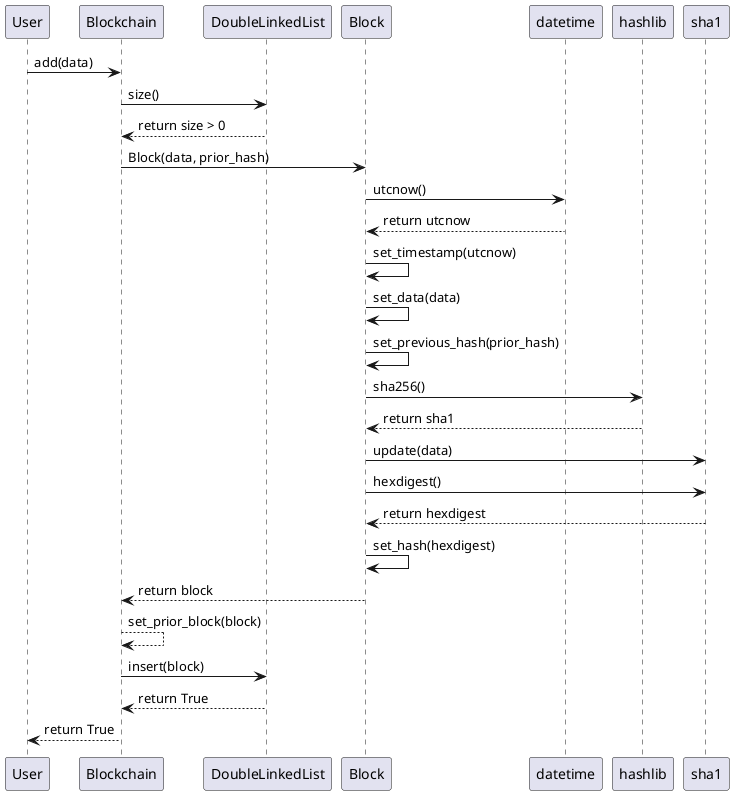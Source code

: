 @startuml
User -> Blockchain: add(data)
Blockchain -> DoubleLinkedList :size()
Blockchain <-- DoubleLinkedList :return size > 0
Blockchain -> Block :Block(data, prior_hash)
Block -> datetime :utcnow()
Block <-- datetime: return utcnow
Block -> Block :set_timestamp(utcnow)
Block -> Block :set_data(data)
Block -> Block :set_previous_hash(prior_hash)
Block -> hashlib :sha256()
Block <-- hashlib : return sha1
Block -> sha1 :update(data)
Block -> sha1 :hexdigest()
Block <-- sha1 :return hexdigest
Block -> Block :set_hash(hexdigest)
Blockchain <-- Block :return block
Blockchain --> Blockchain : set_prior_block(block)
Blockchain -> DoubleLinkedList :insert(block)
Blockchain <-- DoubleLinkedList :return True
User <-- Blockchain :return True
@enduml